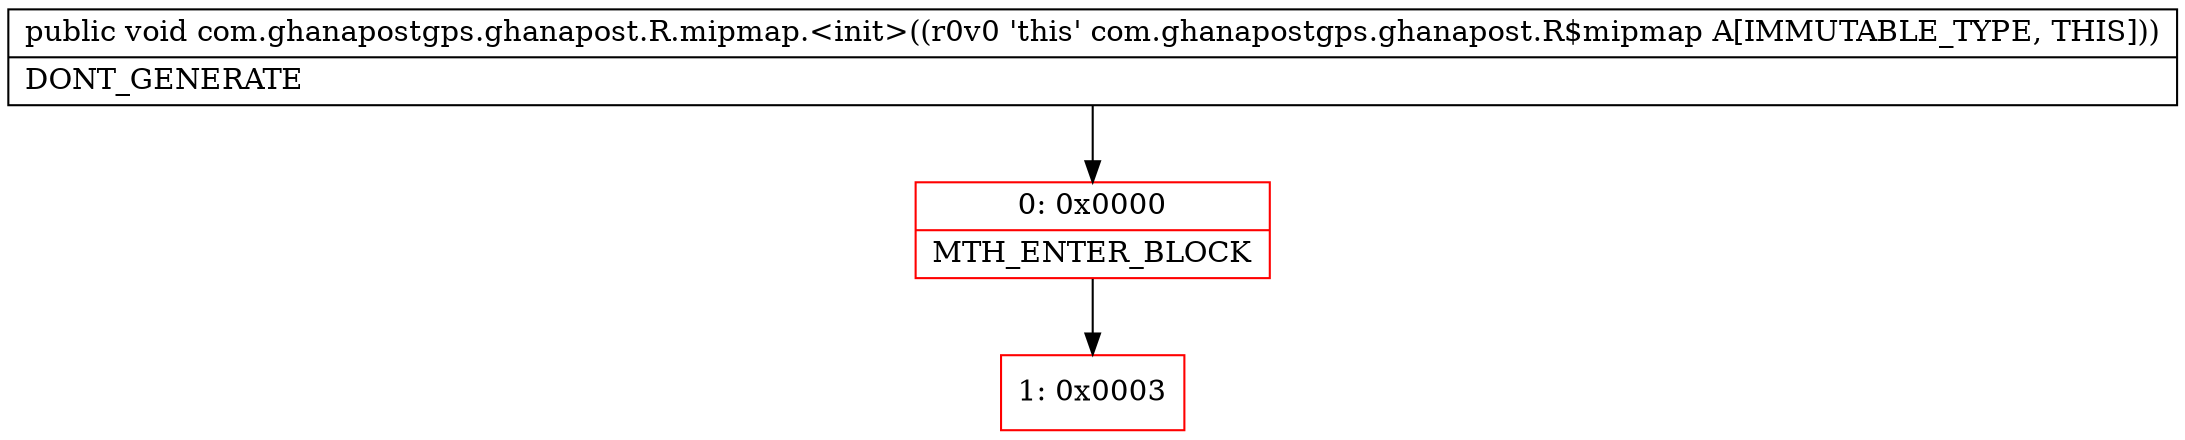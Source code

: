 digraph "CFG forcom.ghanapostgps.ghanapost.R.mipmap.\<init\>()V" {
subgraph cluster_Region_1305164109 {
label = "R(0)";
node [shape=record,color=blue];
}
Node_0 [shape=record,color=red,label="{0\:\ 0x0000|MTH_ENTER_BLOCK\l}"];
Node_1 [shape=record,color=red,label="{1\:\ 0x0003}"];
MethodNode[shape=record,label="{public void com.ghanapostgps.ghanapost.R.mipmap.\<init\>((r0v0 'this' com.ghanapostgps.ghanapost.R$mipmap A[IMMUTABLE_TYPE, THIS]))  | DONT_GENERATE\l}"];
MethodNode -> Node_0;
Node_0 -> Node_1;
}

